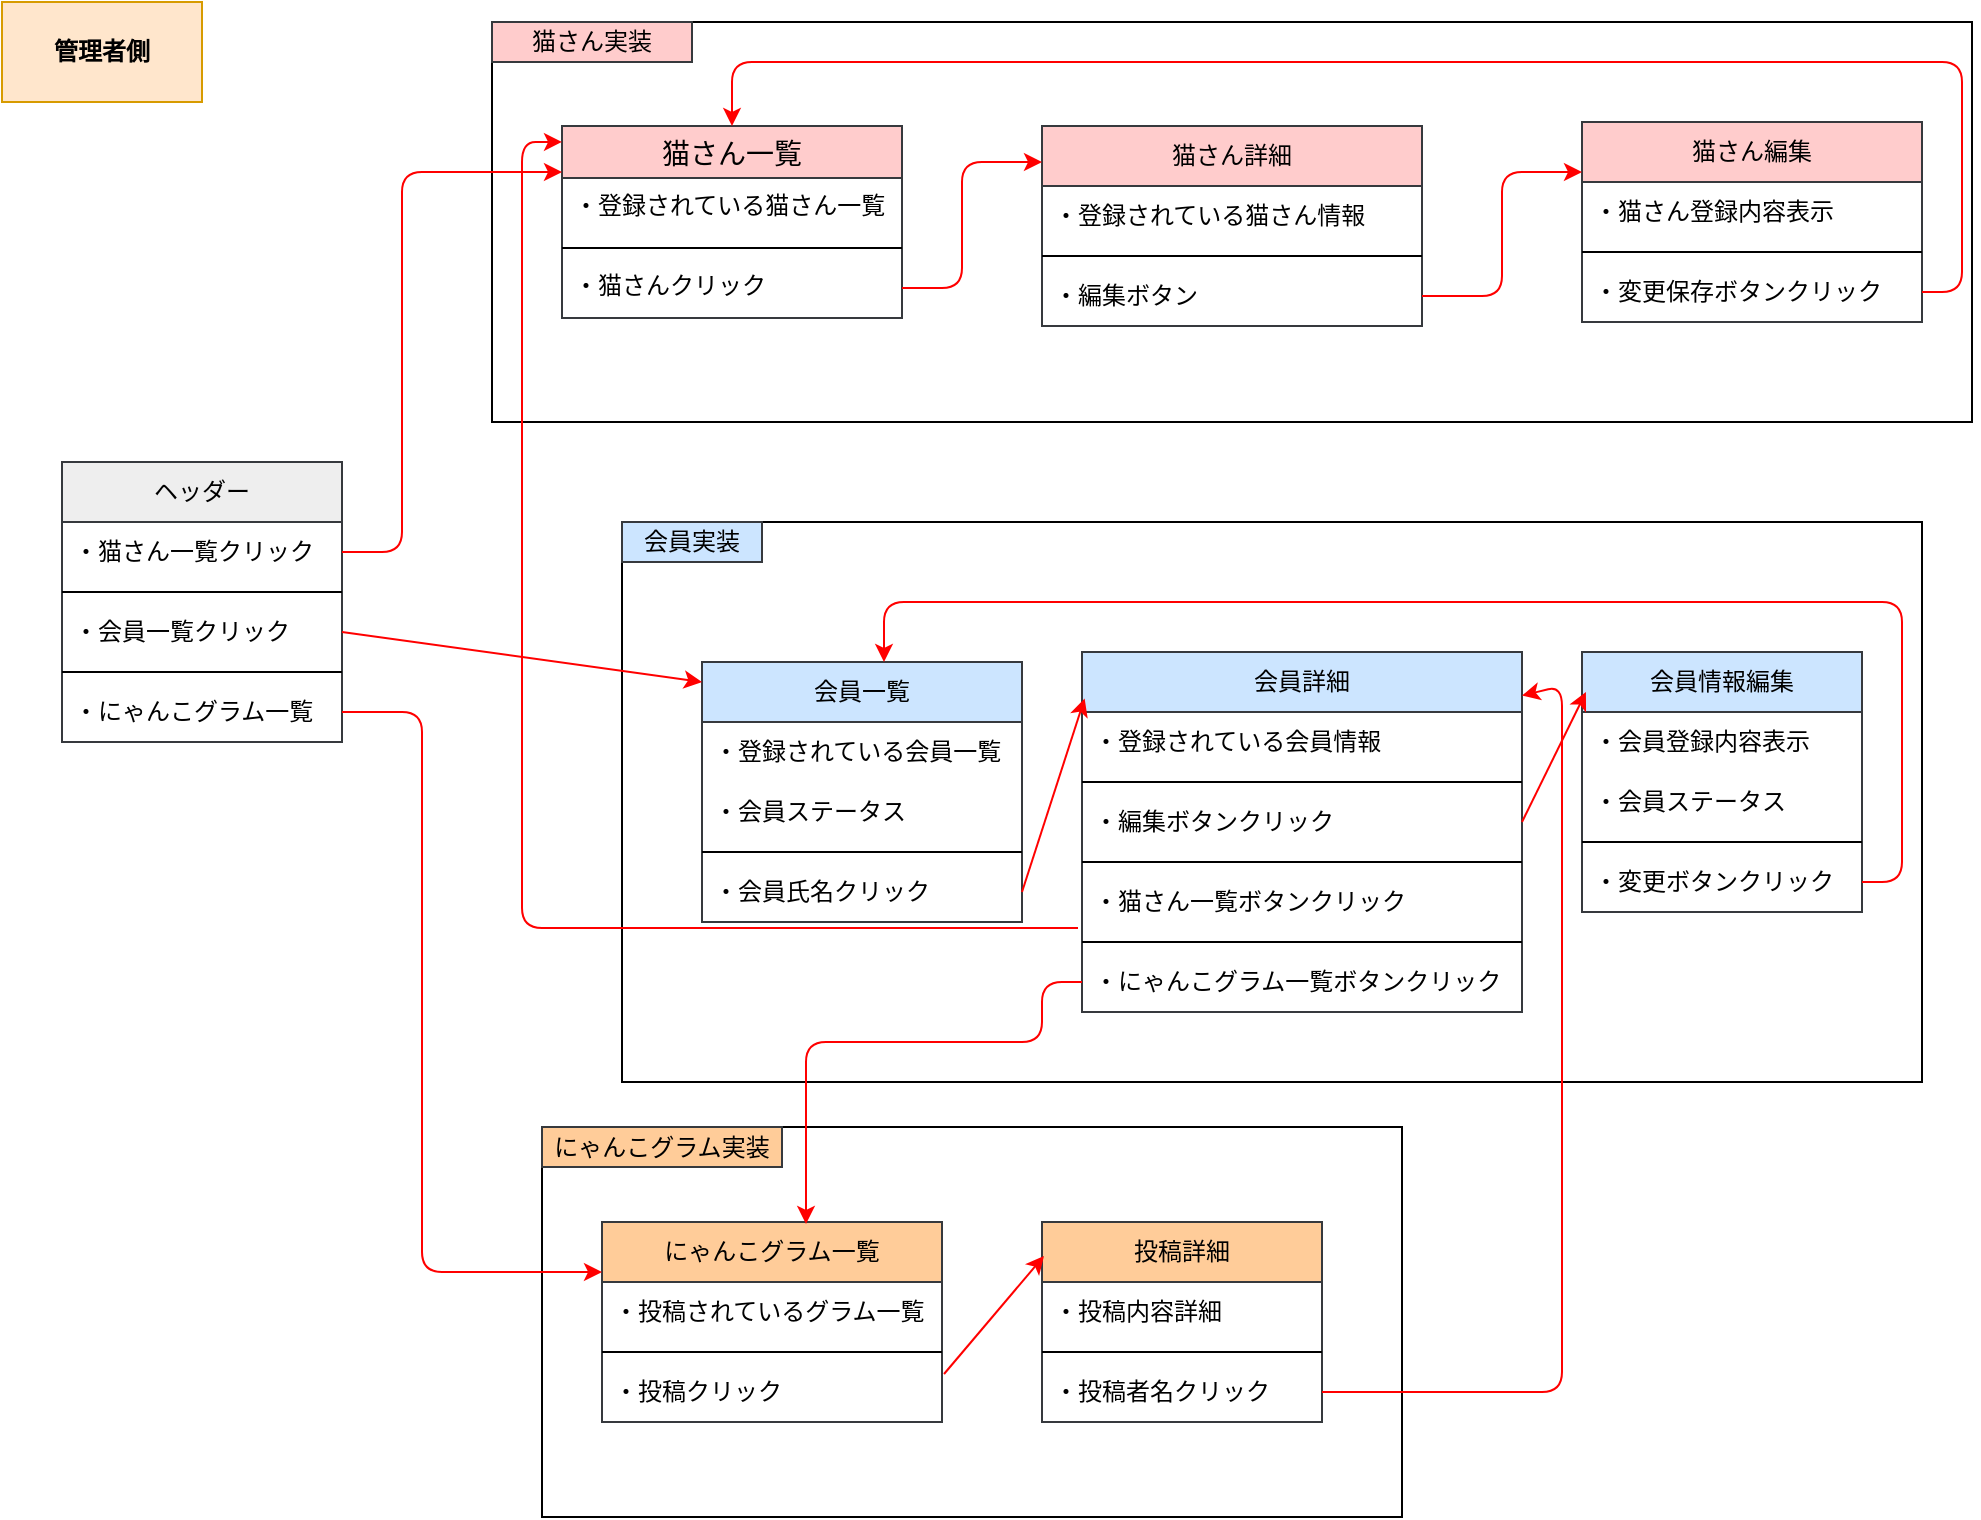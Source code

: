 <mxfile version="24.6.4" type="github">
  <diagram name="ページ1" id="fN9mV6IyBKQqi_vgUfpH">
    <mxGraphModel dx="1434" dy="738" grid="1" gridSize="10" guides="1" tooltips="1" connect="1" arrows="1" fold="1" page="1" pageScale="1" pageWidth="1654" pageHeight="1169" math="0" shadow="0">
      <root>
        <mxCell id="0" />
        <mxCell id="1" parent="0" />
        <mxCell id="NQabnClQsmJPYkecMklp-63" value="" style="rounded=0;whiteSpace=wrap;html=1;" vertex="1" parent="1">
          <mxGeometry x="280" y="572.5" width="430" height="195" as="geometry" />
        </mxCell>
        <mxCell id="NQabnClQsmJPYkecMklp-44" value="" style="rounded=0;whiteSpace=wrap;html=1;" vertex="1" parent="1">
          <mxGeometry x="255" y="20" width="740" height="200" as="geometry" />
        </mxCell>
        <mxCell id="NQabnClQsmJPYkecMklp-25" value="" style="rounded=0;whiteSpace=wrap;html=1;" vertex="1" parent="1">
          <mxGeometry x="320" y="270" width="650" height="280" as="geometry" />
        </mxCell>
        <mxCell id="NQabnClQsmJPYkecMklp-1" value="管理者側" style="rounded=0;whiteSpace=wrap;html=1;fillColor=#ffe6cc;strokeColor=#d79b00;fontStyle=1" vertex="1" parent="1">
          <mxGeometry x="10" y="10" width="100" height="50" as="geometry" />
        </mxCell>
        <mxCell id="NQabnClQsmJPYkecMklp-2" value="ヘッダー" style="swimlane;fontStyle=0;childLayout=stackLayout;horizontal=1;startSize=30;horizontalStack=0;resizeParent=1;resizeParentMax=0;resizeLast=0;collapsible=1;marginBottom=0;whiteSpace=wrap;html=1;fillColor=#eeeeee;strokeColor=#36393d;" vertex="1" parent="1">
          <mxGeometry x="40" y="240" width="140" height="140" as="geometry" />
        </mxCell>
        <mxCell id="NQabnClQsmJPYkecMklp-3" value="&lt;div&gt;&lt;/div&gt;&lt;div&gt;・猫さん一覧クリック&lt;/div&gt;" style="text;strokeColor=none;fillColor=none;align=left;verticalAlign=middle;spacingLeft=4;spacingRight=4;overflow=hidden;points=[[0,0.5],[1,0.5]];portConstraint=eastwest;rotatable=0;whiteSpace=wrap;html=1;" vertex="1" parent="NQabnClQsmJPYkecMklp-2">
          <mxGeometry y="30" width="140" height="30" as="geometry" />
        </mxCell>
        <mxCell id="NQabnClQsmJPYkecMklp-7" value="" style="line;strokeWidth=1;rotatable=0;dashed=0;labelPosition=right;align=left;verticalAlign=middle;spacingTop=0;spacingLeft=6;points=[];portConstraint=eastwest;" vertex="1" parent="NQabnClQsmJPYkecMklp-2">
          <mxGeometry y="60" width="140" height="10" as="geometry" />
        </mxCell>
        <mxCell id="NQabnClQsmJPYkecMklp-4" value="・会員一覧クリック" style="text;strokeColor=none;fillColor=none;align=left;verticalAlign=middle;spacingLeft=4;spacingRight=4;overflow=hidden;points=[[0,0.5],[1,0.5]];portConstraint=eastwest;rotatable=0;whiteSpace=wrap;html=1;" vertex="1" parent="NQabnClQsmJPYkecMklp-2">
          <mxGeometry y="70" width="140" height="30" as="geometry" />
        </mxCell>
        <mxCell id="NQabnClQsmJPYkecMklp-8" value="" style="line;strokeWidth=1;rotatable=0;dashed=0;labelPosition=right;align=left;verticalAlign=middle;spacingTop=0;spacingLeft=6;points=[];portConstraint=eastwest;" vertex="1" parent="NQabnClQsmJPYkecMklp-2">
          <mxGeometry y="100" width="140" height="10" as="geometry" />
        </mxCell>
        <mxCell id="NQabnClQsmJPYkecMklp-55" value="・にゃんこグラム一覧" style="text;strokeColor=none;fillColor=none;align=left;verticalAlign=middle;spacingLeft=4;spacingRight=4;overflow=hidden;points=[[0,0.5],[1,0.5]];portConstraint=eastwest;rotatable=0;whiteSpace=wrap;html=1;" vertex="1" parent="NQabnClQsmJPYkecMklp-2">
          <mxGeometry y="110" width="140" height="30" as="geometry" />
        </mxCell>
        <mxCell id="NQabnClQsmJPYkecMklp-9" value="会員一覧" style="swimlane;fontStyle=0;childLayout=stackLayout;horizontal=1;startSize=30;horizontalStack=0;resizeParent=1;resizeParentMax=0;resizeLast=0;collapsible=1;marginBottom=0;whiteSpace=wrap;html=1;fillColor=#cce5ff;strokeColor=#36393d;" vertex="1" parent="1">
          <mxGeometry x="360" y="340" width="160" height="130" as="geometry" />
        </mxCell>
        <mxCell id="NQabnClQsmJPYkecMklp-10" value="・登録されている会員一覧" style="text;strokeColor=none;fillColor=none;align=left;verticalAlign=middle;spacingLeft=4;spacingRight=4;overflow=hidden;points=[[0,0.5],[1,0.5]];portConstraint=eastwest;rotatable=0;whiteSpace=wrap;html=1;" vertex="1" parent="NQabnClQsmJPYkecMklp-9">
          <mxGeometry y="30" width="160" height="30" as="geometry" />
        </mxCell>
        <mxCell id="NQabnClQsmJPYkecMklp-11" value="・会員ステータス" style="text;strokeColor=none;fillColor=none;align=left;verticalAlign=middle;spacingLeft=4;spacingRight=4;overflow=hidden;points=[[0,0.5],[1,0.5]];portConstraint=eastwest;rotatable=0;whiteSpace=wrap;html=1;" vertex="1" parent="NQabnClQsmJPYkecMklp-9">
          <mxGeometry y="60" width="160" height="30" as="geometry" />
        </mxCell>
        <mxCell id="NQabnClQsmJPYkecMklp-13" value="" style="line;strokeWidth=1;rotatable=0;dashed=0;labelPosition=right;align=left;verticalAlign=middle;spacingTop=0;spacingLeft=6;points=[];portConstraint=eastwest;" vertex="1" parent="NQabnClQsmJPYkecMklp-9">
          <mxGeometry y="90" width="160" height="10" as="geometry" />
        </mxCell>
        <mxCell id="NQabnClQsmJPYkecMklp-12" value="・会員氏名クリック" style="text;strokeColor=none;fillColor=none;align=left;verticalAlign=middle;spacingLeft=4;spacingRight=4;overflow=hidden;points=[[0,0.5],[1,0.5]];portConstraint=eastwest;rotatable=0;whiteSpace=wrap;html=1;" vertex="1" parent="NQabnClQsmJPYkecMklp-9">
          <mxGeometry y="100" width="160" height="30" as="geometry" />
        </mxCell>
        <mxCell id="NQabnClQsmJPYkecMklp-14" value="会員詳細" style="swimlane;fontStyle=0;childLayout=stackLayout;horizontal=1;startSize=30;horizontalStack=0;resizeParent=1;resizeParentMax=0;resizeLast=0;collapsible=1;marginBottom=0;whiteSpace=wrap;html=1;fillColor=#cce5ff;strokeColor=#36393d;" vertex="1" parent="1">
          <mxGeometry x="550" y="335" width="220" height="180" as="geometry" />
        </mxCell>
        <mxCell id="NQabnClQsmJPYkecMklp-15" value="・登録されている会員情報" style="text;strokeColor=none;fillColor=none;align=left;verticalAlign=middle;spacingLeft=4;spacingRight=4;overflow=hidden;points=[[0,0.5],[1,0.5]];portConstraint=eastwest;rotatable=0;whiteSpace=wrap;html=1;" vertex="1" parent="NQabnClQsmJPYkecMklp-14">
          <mxGeometry y="30" width="220" height="30" as="geometry" />
        </mxCell>
        <mxCell id="NQabnClQsmJPYkecMklp-22" value="" style="line;strokeWidth=1;rotatable=0;dashed=0;labelPosition=right;align=left;verticalAlign=middle;spacingTop=0;spacingLeft=6;points=[];portConstraint=eastwest;" vertex="1" parent="NQabnClQsmJPYkecMklp-14">
          <mxGeometry y="60" width="220" height="10" as="geometry" />
        </mxCell>
        <mxCell id="NQabnClQsmJPYkecMklp-16" value="・編集ボタンクリック" style="text;strokeColor=none;fillColor=none;align=left;verticalAlign=middle;spacingLeft=4;spacingRight=4;overflow=hidden;points=[[0,0.5],[1,0.5]];portConstraint=eastwest;rotatable=0;whiteSpace=wrap;html=1;" vertex="1" parent="NQabnClQsmJPYkecMklp-14">
          <mxGeometry y="70" width="220" height="30" as="geometry" />
        </mxCell>
        <mxCell id="NQabnClQsmJPYkecMklp-23" value="" style="line;strokeWidth=1;rotatable=0;dashed=0;labelPosition=right;align=left;verticalAlign=middle;spacingTop=0;spacingLeft=6;points=[];portConstraint=eastwest;" vertex="1" parent="NQabnClQsmJPYkecMklp-14">
          <mxGeometry y="100" width="220" height="10" as="geometry" />
        </mxCell>
        <mxCell id="NQabnClQsmJPYkecMklp-17" value="・猫さん一覧ボタンクリック" style="text;strokeColor=none;fillColor=none;align=left;verticalAlign=middle;spacingLeft=4;spacingRight=4;overflow=hidden;points=[[0,0.5],[1,0.5]];portConstraint=eastwest;rotatable=0;whiteSpace=wrap;html=1;" vertex="1" parent="NQabnClQsmJPYkecMklp-14">
          <mxGeometry y="110" width="220" height="30" as="geometry" />
        </mxCell>
        <mxCell id="NQabnClQsmJPYkecMklp-81" value="" style="line;strokeWidth=1;rotatable=0;dashed=0;labelPosition=right;align=left;verticalAlign=middle;spacingTop=0;spacingLeft=6;points=[];portConstraint=eastwest;" vertex="1" parent="NQabnClQsmJPYkecMklp-14">
          <mxGeometry y="140" width="220" height="10" as="geometry" />
        </mxCell>
        <mxCell id="NQabnClQsmJPYkecMklp-80" value="・にゃんこグラム一覧ボタンクリック" style="text;strokeColor=none;fillColor=none;align=left;verticalAlign=middle;spacingLeft=4;spacingRight=4;overflow=hidden;points=[[0,0.5],[1,0.5]];portConstraint=eastwest;rotatable=0;whiteSpace=wrap;html=1;" vertex="1" parent="NQabnClQsmJPYkecMklp-14">
          <mxGeometry y="150" width="220" height="30" as="geometry" />
        </mxCell>
        <mxCell id="NQabnClQsmJPYkecMklp-18" value="会員情報編集" style="swimlane;fontStyle=0;childLayout=stackLayout;horizontal=1;startSize=30;horizontalStack=0;resizeParent=1;resizeParentMax=0;resizeLast=0;collapsible=1;marginBottom=0;whiteSpace=wrap;html=1;fillColor=#cce5ff;strokeColor=#36393d;" vertex="1" parent="1">
          <mxGeometry x="800" y="335" width="140" height="130" as="geometry" />
        </mxCell>
        <mxCell id="NQabnClQsmJPYkecMklp-19" value="・会員登録内容表示" style="text;strokeColor=none;fillColor=none;align=left;verticalAlign=middle;spacingLeft=4;spacingRight=4;overflow=hidden;points=[[0,0.5],[1,0.5]];portConstraint=eastwest;rotatable=0;whiteSpace=wrap;html=1;" vertex="1" parent="NQabnClQsmJPYkecMklp-18">
          <mxGeometry y="30" width="140" height="30" as="geometry" />
        </mxCell>
        <mxCell id="NQabnClQsmJPYkecMklp-20" value="・会員ステータス" style="text;strokeColor=none;fillColor=none;align=left;verticalAlign=middle;spacingLeft=4;spacingRight=4;overflow=hidden;points=[[0,0.5],[1,0.5]];portConstraint=eastwest;rotatable=0;whiteSpace=wrap;html=1;" vertex="1" parent="NQabnClQsmJPYkecMklp-18">
          <mxGeometry y="60" width="140" height="30" as="geometry" />
        </mxCell>
        <mxCell id="NQabnClQsmJPYkecMklp-24" value="" style="line;strokeWidth=1;rotatable=0;dashed=0;labelPosition=right;align=left;verticalAlign=middle;spacingTop=0;spacingLeft=6;points=[];portConstraint=eastwest;" vertex="1" parent="NQabnClQsmJPYkecMklp-18">
          <mxGeometry y="90" width="140" height="10" as="geometry" />
        </mxCell>
        <mxCell id="NQabnClQsmJPYkecMklp-21" value="・変更ボタンクリック" style="text;strokeColor=none;fillColor=none;align=left;verticalAlign=middle;spacingLeft=4;spacingRight=4;overflow=hidden;points=[[0,0.5],[1,0.5]];portConstraint=eastwest;rotatable=0;whiteSpace=wrap;html=1;" vertex="1" parent="NQabnClQsmJPYkecMklp-18">
          <mxGeometry y="100" width="140" height="30" as="geometry" />
        </mxCell>
        <mxCell id="NQabnClQsmJPYkecMklp-26" value="会員実装" style="rounded=0;whiteSpace=wrap;html=1;fillColor=#cce5ff;strokeColor=#36393d;" vertex="1" parent="1">
          <mxGeometry x="320" y="270" width="70" height="20" as="geometry" />
        </mxCell>
        <mxCell id="NQabnClQsmJPYkecMklp-29" value="猫さん一覧" style="swimlane;fontStyle=0;childLayout=stackLayout;horizontal=1;startSize=26;horizontalStack=0;resizeParent=1;resizeParentMax=0;resizeLast=0;collapsible=1;marginBottom=0;align=center;fontSize=14;fillColor=#ffcccc;strokeColor=#36393d;" vertex="1" parent="1">
          <mxGeometry x="290" y="72" width="170" height="96" as="geometry" />
        </mxCell>
        <mxCell id="NQabnClQsmJPYkecMklp-30" value="・登録されている猫さん一覧&lt;div&gt;&lt;br&gt;&lt;/div&gt;" style="text;strokeColor=none;fillColor=none;spacingLeft=4;spacingRight=4;overflow=hidden;rotatable=0;points=[[0,0.5],[1,0.5]];portConstraint=eastwest;fontSize=12;whiteSpace=wrap;html=1;" vertex="1" parent="NQabnClQsmJPYkecMklp-29">
          <mxGeometry y="26" width="170" height="30" as="geometry" />
        </mxCell>
        <mxCell id="NQabnClQsmJPYkecMklp-33" value="" style="line;strokeWidth=1;rotatable=0;dashed=0;labelPosition=right;align=left;verticalAlign=middle;spacingTop=0;spacingLeft=6;points=[];portConstraint=eastwest;" vertex="1" parent="NQabnClQsmJPYkecMklp-29">
          <mxGeometry y="56" width="170" height="10" as="geometry" />
        </mxCell>
        <mxCell id="NQabnClQsmJPYkecMklp-31" value="・猫さんクリック" style="text;strokeColor=none;fillColor=none;spacingLeft=4;spacingRight=4;overflow=hidden;rotatable=0;points=[[0,0.5],[1,0.5]];portConstraint=eastwest;fontSize=12;whiteSpace=wrap;html=1;" vertex="1" parent="NQabnClQsmJPYkecMklp-29">
          <mxGeometry y="66" width="170" height="30" as="geometry" />
        </mxCell>
        <mxCell id="NQabnClQsmJPYkecMklp-34" value="猫さん詳細" style="swimlane;fontStyle=0;childLayout=stackLayout;horizontal=1;startSize=30;horizontalStack=0;resizeParent=1;resizeParentMax=0;resizeLast=0;collapsible=1;marginBottom=0;whiteSpace=wrap;html=1;fillColor=#ffcccc;strokeColor=#36393d;" vertex="1" parent="1">
          <mxGeometry x="530" y="72" width="190" height="100" as="geometry" />
        </mxCell>
        <mxCell id="NQabnClQsmJPYkecMklp-35" value="・登録されている猫さん情報" style="text;strokeColor=none;fillColor=none;align=left;verticalAlign=middle;spacingLeft=4;spacingRight=4;overflow=hidden;points=[[0,0.5],[1,0.5]];portConstraint=eastwest;rotatable=0;whiteSpace=wrap;html=1;" vertex="1" parent="NQabnClQsmJPYkecMklp-34">
          <mxGeometry y="30" width="190" height="30" as="geometry" />
        </mxCell>
        <mxCell id="NQabnClQsmJPYkecMklp-38" value="" style="line;strokeWidth=1;rotatable=0;dashed=0;labelPosition=right;align=left;verticalAlign=middle;spacingTop=0;spacingLeft=6;points=[];portConstraint=eastwest;" vertex="1" parent="NQabnClQsmJPYkecMklp-34">
          <mxGeometry y="60" width="190" height="10" as="geometry" />
        </mxCell>
        <mxCell id="NQabnClQsmJPYkecMklp-36" value="・編集ボタン" style="text;strokeColor=none;fillColor=none;align=left;verticalAlign=middle;spacingLeft=4;spacingRight=4;overflow=hidden;points=[[0,0.5],[1,0.5]];portConstraint=eastwest;rotatable=0;whiteSpace=wrap;html=1;" vertex="1" parent="NQabnClQsmJPYkecMklp-34">
          <mxGeometry y="70" width="190" height="30" as="geometry" />
        </mxCell>
        <mxCell id="NQabnClQsmJPYkecMklp-39" value="猫さん編集" style="swimlane;fontStyle=0;childLayout=stackLayout;horizontal=1;startSize=30;horizontalStack=0;resizeParent=1;resizeParentMax=0;resizeLast=0;collapsible=1;marginBottom=0;whiteSpace=wrap;html=1;fillColor=#ffcccc;strokeColor=#36393d;" vertex="1" parent="1">
          <mxGeometry x="800" y="70" width="170" height="100" as="geometry" />
        </mxCell>
        <mxCell id="NQabnClQsmJPYkecMklp-40" value="・猫さん登録内容表示" style="text;strokeColor=none;fillColor=none;align=left;verticalAlign=middle;spacingLeft=4;spacingRight=4;overflow=hidden;points=[[0,0.5],[1,0.5]];portConstraint=eastwest;rotatable=0;whiteSpace=wrap;html=1;" vertex="1" parent="NQabnClQsmJPYkecMklp-39">
          <mxGeometry y="30" width="170" height="30" as="geometry" />
        </mxCell>
        <mxCell id="NQabnClQsmJPYkecMklp-43" value="" style="line;strokeWidth=1;rotatable=0;dashed=0;labelPosition=right;align=left;verticalAlign=middle;spacingTop=0;spacingLeft=6;points=[];portConstraint=eastwest;" vertex="1" parent="NQabnClQsmJPYkecMklp-39">
          <mxGeometry y="60" width="170" height="10" as="geometry" />
        </mxCell>
        <mxCell id="NQabnClQsmJPYkecMklp-41" value="・変更保存ボタンクリック" style="text;strokeColor=none;fillColor=none;align=left;verticalAlign=middle;spacingLeft=4;spacingRight=4;overflow=hidden;points=[[0,0.5],[1,0.5]];portConstraint=eastwest;rotatable=0;whiteSpace=wrap;html=1;" vertex="1" parent="NQabnClQsmJPYkecMklp-39">
          <mxGeometry y="70" width="170" height="30" as="geometry" />
        </mxCell>
        <mxCell id="NQabnClQsmJPYkecMklp-45" value="猫さん実装" style="rounded=0;whiteSpace=wrap;html=1;fillColor=#ffcccc;strokeColor=#36393d;" vertex="1" parent="1">
          <mxGeometry x="255" y="20" width="100" height="20" as="geometry" />
        </mxCell>
        <mxCell id="NQabnClQsmJPYkecMklp-51" value="にゃんこグラム一覧" style="swimlane;fontStyle=0;childLayout=stackLayout;horizontal=1;startSize=30;horizontalStack=0;resizeParent=1;resizeParentMax=0;resizeLast=0;collapsible=1;marginBottom=0;whiteSpace=wrap;html=1;fillColor=#ffcc99;strokeColor=#36393d;" vertex="1" parent="1">
          <mxGeometry x="310" y="620" width="170" height="100" as="geometry" />
        </mxCell>
        <mxCell id="NQabnClQsmJPYkecMklp-52" value="・投稿されているグラム一覧" style="text;strokeColor=none;fillColor=none;align=left;verticalAlign=middle;spacingLeft=4;spacingRight=4;overflow=hidden;points=[[0,0.5],[1,0.5]];portConstraint=eastwest;rotatable=0;whiteSpace=wrap;html=1;" vertex="1" parent="NQabnClQsmJPYkecMklp-51">
          <mxGeometry y="30" width="170" height="30" as="geometry" />
        </mxCell>
        <mxCell id="NQabnClQsmJPYkecMklp-61" value="" style="line;strokeWidth=1;rotatable=0;dashed=0;labelPosition=right;align=left;verticalAlign=middle;spacingTop=0;spacingLeft=6;points=[];portConstraint=eastwest;" vertex="1" parent="NQabnClQsmJPYkecMklp-51">
          <mxGeometry y="60" width="170" height="10" as="geometry" />
        </mxCell>
        <mxCell id="NQabnClQsmJPYkecMklp-53" value="・投稿クリック" style="text;strokeColor=none;fillColor=none;align=left;verticalAlign=middle;spacingLeft=4;spacingRight=4;overflow=hidden;points=[[0,0.5],[1,0.5]];portConstraint=eastwest;rotatable=0;whiteSpace=wrap;html=1;" vertex="1" parent="NQabnClQsmJPYkecMklp-51">
          <mxGeometry y="70" width="170" height="30" as="geometry" />
        </mxCell>
        <mxCell id="NQabnClQsmJPYkecMklp-57" value="投稿詳細" style="swimlane;fontStyle=0;childLayout=stackLayout;horizontal=1;startSize=30;horizontalStack=0;resizeParent=1;resizeParentMax=0;resizeLast=0;collapsible=1;marginBottom=0;whiteSpace=wrap;html=1;fillColor=#ffcc99;strokeColor=#36393d;" vertex="1" parent="1">
          <mxGeometry x="530" y="620" width="140" height="100" as="geometry" />
        </mxCell>
        <mxCell id="NQabnClQsmJPYkecMklp-58" value="・投稿内容詳細" style="text;strokeColor=none;fillColor=none;align=left;verticalAlign=middle;spacingLeft=4;spacingRight=4;overflow=hidden;points=[[0,0.5],[1,0.5]];portConstraint=eastwest;rotatable=0;whiteSpace=wrap;html=1;" vertex="1" parent="NQabnClQsmJPYkecMklp-57">
          <mxGeometry y="30" width="140" height="30" as="geometry" />
        </mxCell>
        <mxCell id="NQabnClQsmJPYkecMklp-62" value="" style="line;strokeWidth=1;rotatable=0;dashed=0;labelPosition=right;align=left;verticalAlign=middle;spacingTop=0;spacingLeft=6;points=[];portConstraint=eastwest;" vertex="1" parent="NQabnClQsmJPYkecMklp-57">
          <mxGeometry y="60" width="140" height="10" as="geometry" />
        </mxCell>
        <mxCell id="NQabnClQsmJPYkecMklp-59" value="・投稿者名クリック" style="text;strokeColor=none;fillColor=none;align=left;verticalAlign=middle;spacingLeft=4;spacingRight=4;overflow=hidden;points=[[0,0.5],[1,0.5]];portConstraint=eastwest;rotatable=0;whiteSpace=wrap;html=1;" vertex="1" parent="NQabnClQsmJPYkecMklp-57">
          <mxGeometry y="70" width="140" height="30" as="geometry" />
        </mxCell>
        <mxCell id="NQabnClQsmJPYkecMklp-67" value="にゃんこグラム実装" style="rounded=0;whiteSpace=wrap;html=1;fillColor=#ffcc99;strokeColor=#36393d;" vertex="1" parent="1">
          <mxGeometry x="280" y="572.5" width="120" height="20" as="geometry" />
        </mxCell>
        <mxCell id="NQabnClQsmJPYkecMklp-68" value="" style="endArrow=classic;html=1;rounded=1;strokeColor=#FF0000;curved=0;exitX=1;exitY=0.5;exitDx=0;exitDy=0;" edge="1" parent="1" source="NQabnClQsmJPYkecMklp-3">
          <mxGeometry width="50" height="50" relative="1" as="geometry">
            <mxPoint x="700" y="380" as="sourcePoint" />
            <mxPoint x="290" y="95" as="targetPoint" />
            <Array as="points">
              <mxPoint x="210" y="285" />
              <mxPoint x="210" y="95" />
            </Array>
          </mxGeometry>
        </mxCell>
        <mxCell id="NQabnClQsmJPYkecMklp-69" value="" style="endArrow=classic;html=1;rounded=1;strokeColor=#FF0000;curved=0;exitX=1;exitY=0.5;exitDx=0;exitDy=0;entryX=0;entryY=0.18;entryDx=0;entryDy=0;entryPerimeter=0;" edge="1" parent="1" source="NQabnClQsmJPYkecMklp-31" target="NQabnClQsmJPYkecMklp-34">
          <mxGeometry width="50" height="50" relative="1" as="geometry">
            <mxPoint x="700" y="380" as="sourcePoint" />
            <mxPoint x="750" y="330" as="targetPoint" />
            <Array as="points">
              <mxPoint x="490" y="153" />
              <mxPoint x="490" y="90" />
            </Array>
          </mxGeometry>
        </mxCell>
        <mxCell id="NQabnClQsmJPYkecMklp-70" value="" style="endArrow=classic;html=1;rounded=1;strokeColor=#FF0000;curved=0;exitX=1;exitY=0.5;exitDx=0;exitDy=0;entryX=0;entryY=0.25;entryDx=0;entryDy=0;" edge="1" parent="1" source="NQabnClQsmJPYkecMklp-36" target="NQabnClQsmJPYkecMklp-39">
          <mxGeometry width="50" height="50" relative="1" as="geometry">
            <mxPoint x="700" y="380" as="sourcePoint" />
            <mxPoint x="750" y="330" as="targetPoint" />
            <Array as="points">
              <mxPoint x="760" y="157" />
              <mxPoint x="760" y="95" />
            </Array>
          </mxGeometry>
        </mxCell>
        <mxCell id="NQabnClQsmJPYkecMklp-71" value="" style="endArrow=classic;html=1;rounded=1;curved=0;strokeColor=#FF0000;exitX=1;exitY=0.5;exitDx=0;exitDy=0;entryX=0.5;entryY=0;entryDx=0;entryDy=0;" edge="1" parent="1" source="NQabnClQsmJPYkecMklp-41" target="NQabnClQsmJPYkecMklp-29">
          <mxGeometry width="50" height="50" relative="1" as="geometry">
            <mxPoint x="700" y="380" as="sourcePoint" />
            <mxPoint x="750" y="330" as="targetPoint" />
            <Array as="points">
              <mxPoint x="990" y="155" />
              <mxPoint x="990" y="40" />
              <mxPoint x="375" y="40" />
            </Array>
          </mxGeometry>
        </mxCell>
        <mxCell id="NQabnClQsmJPYkecMklp-72" value="" style="endArrow=classic;html=1;rounded=1;curved=0;strokeColor=#FF0000;exitX=1;exitY=0.5;exitDx=0;exitDy=0;entryX=0;entryY=0.077;entryDx=0;entryDy=0;entryPerimeter=0;" edge="1" parent="1" source="NQabnClQsmJPYkecMklp-4" target="NQabnClQsmJPYkecMklp-9">
          <mxGeometry width="50" height="50" relative="1" as="geometry">
            <mxPoint x="700" y="380" as="sourcePoint" />
            <mxPoint x="750" y="330" as="targetPoint" />
          </mxGeometry>
        </mxCell>
        <mxCell id="NQabnClQsmJPYkecMklp-74" value="" style="endArrow=classic;html=1;rounded=1;curved=0;strokeColor=#FF0000;exitX=1;exitY=0.5;exitDx=0;exitDy=0;entryX=0;entryY=0.25;entryDx=0;entryDy=0;" edge="1" parent="1" source="NQabnClQsmJPYkecMklp-55" target="NQabnClQsmJPYkecMklp-51">
          <mxGeometry width="50" height="50" relative="1" as="geometry">
            <mxPoint x="700" y="380" as="sourcePoint" />
            <mxPoint x="750" y="330" as="targetPoint" />
            <Array as="points">
              <mxPoint x="220" y="365" />
              <mxPoint x="220" y="645" />
            </Array>
          </mxGeometry>
        </mxCell>
        <mxCell id="NQabnClQsmJPYkecMklp-75" value="" style="endArrow=classic;html=1;rounded=1;curved=0;strokeColor=#FF0000;exitX=1.006;exitY=0.2;exitDx=0;exitDy=0;exitPerimeter=0;entryX=0.007;entryY=0.17;entryDx=0;entryDy=0;entryPerimeter=0;" edge="1" parent="1" source="NQabnClQsmJPYkecMklp-53" target="NQabnClQsmJPYkecMklp-57">
          <mxGeometry width="50" height="50" relative="1" as="geometry">
            <mxPoint x="700" y="480" as="sourcePoint" />
            <mxPoint x="750" y="430" as="targetPoint" />
          </mxGeometry>
        </mxCell>
        <mxCell id="NQabnClQsmJPYkecMklp-76" value="" style="endArrow=classic;html=1;rounded=1;curved=0;strokeColor=#FF0000;exitX=1;exitY=0.5;exitDx=0;exitDy=0;entryX=1;entryY=0.121;entryDx=0;entryDy=0;entryPerimeter=0;" edge="1" parent="1" source="NQabnClQsmJPYkecMklp-59" target="NQabnClQsmJPYkecMklp-14">
          <mxGeometry width="50" height="50" relative="1" as="geometry">
            <mxPoint x="700" y="480" as="sourcePoint" />
            <mxPoint x="750" y="430" as="targetPoint" />
            <Array as="points">
              <mxPoint x="790" y="705" />
              <mxPoint x="790" y="352" />
            </Array>
          </mxGeometry>
        </mxCell>
        <mxCell id="NQabnClQsmJPYkecMklp-77" value="" style="endArrow=classic;html=1;rounded=1;curved=0;strokeColor=#FF0000;exitX=1;exitY=0.5;exitDx=0;exitDy=0;entryX=0.006;entryY=0.129;entryDx=0;entryDy=0;entryPerimeter=0;" edge="1" parent="1" source="NQabnClQsmJPYkecMklp-12" target="NQabnClQsmJPYkecMklp-14">
          <mxGeometry width="50" height="50" relative="1" as="geometry">
            <mxPoint x="700" y="480" as="sourcePoint" />
            <mxPoint x="750" y="430" as="targetPoint" />
          </mxGeometry>
        </mxCell>
        <mxCell id="NQabnClQsmJPYkecMklp-78" value="" style="endArrow=classic;html=1;rounded=1;curved=0;strokeColor=#FF0000;exitX=1;exitY=0.5;exitDx=0;exitDy=0;entryX=0.014;entryY=0.154;entryDx=0;entryDy=0;entryPerimeter=0;" edge="1" parent="1" source="NQabnClQsmJPYkecMklp-16" target="NQabnClQsmJPYkecMklp-18">
          <mxGeometry width="50" height="50" relative="1" as="geometry">
            <mxPoint x="700" y="480" as="sourcePoint" />
            <mxPoint x="750" y="430" as="targetPoint" />
          </mxGeometry>
        </mxCell>
        <mxCell id="NQabnClQsmJPYkecMklp-79" value="" style="endArrow=classic;html=1;rounded=1;curved=0;strokeColor=#FF0000;exitX=1;exitY=0.5;exitDx=0;exitDy=0;" edge="1" parent="1" source="NQabnClQsmJPYkecMklp-21">
          <mxGeometry width="50" height="50" relative="1" as="geometry">
            <mxPoint x="700" y="480" as="sourcePoint" />
            <mxPoint x="451" y="340" as="targetPoint" />
            <Array as="points">
              <mxPoint x="960" y="450" />
              <mxPoint x="960" y="310" />
              <mxPoint x="451" y="310" />
            </Array>
          </mxGeometry>
        </mxCell>
        <mxCell id="NQabnClQsmJPYkecMklp-82" value="" style="endArrow=classic;html=1;rounded=1;strokeColor=#FF0000;curved=0;exitX=0;exitY=0.5;exitDx=0;exitDy=0;entryX=0.6;entryY=0.01;entryDx=0;entryDy=0;entryPerimeter=0;" edge="1" parent="1" source="NQabnClQsmJPYkecMklp-80" target="NQabnClQsmJPYkecMklp-51">
          <mxGeometry width="50" height="50" relative="1" as="geometry">
            <mxPoint x="700" y="380" as="sourcePoint" />
            <mxPoint x="750" y="330" as="targetPoint" />
            <Array as="points">
              <mxPoint x="530" y="500" />
              <mxPoint x="530" y="530" />
              <mxPoint x="412" y="530" />
            </Array>
          </mxGeometry>
        </mxCell>
        <mxCell id="NQabnClQsmJPYkecMklp-84" value="" style="endArrow=classic;html=1;rounded=1;curved=0;strokeColor=#FF0000;entryX=0;entryY=0.083;entryDx=0;entryDy=0;entryPerimeter=0;" edge="1" parent="1" target="NQabnClQsmJPYkecMklp-29">
          <mxGeometry width="50" height="50" relative="1" as="geometry">
            <mxPoint x="548" y="473" as="sourcePoint" />
            <mxPoint x="750" y="330" as="targetPoint" />
            <Array as="points">
              <mxPoint x="270" y="473" />
              <mxPoint x="270" y="80" />
            </Array>
          </mxGeometry>
        </mxCell>
      </root>
    </mxGraphModel>
  </diagram>
</mxfile>
